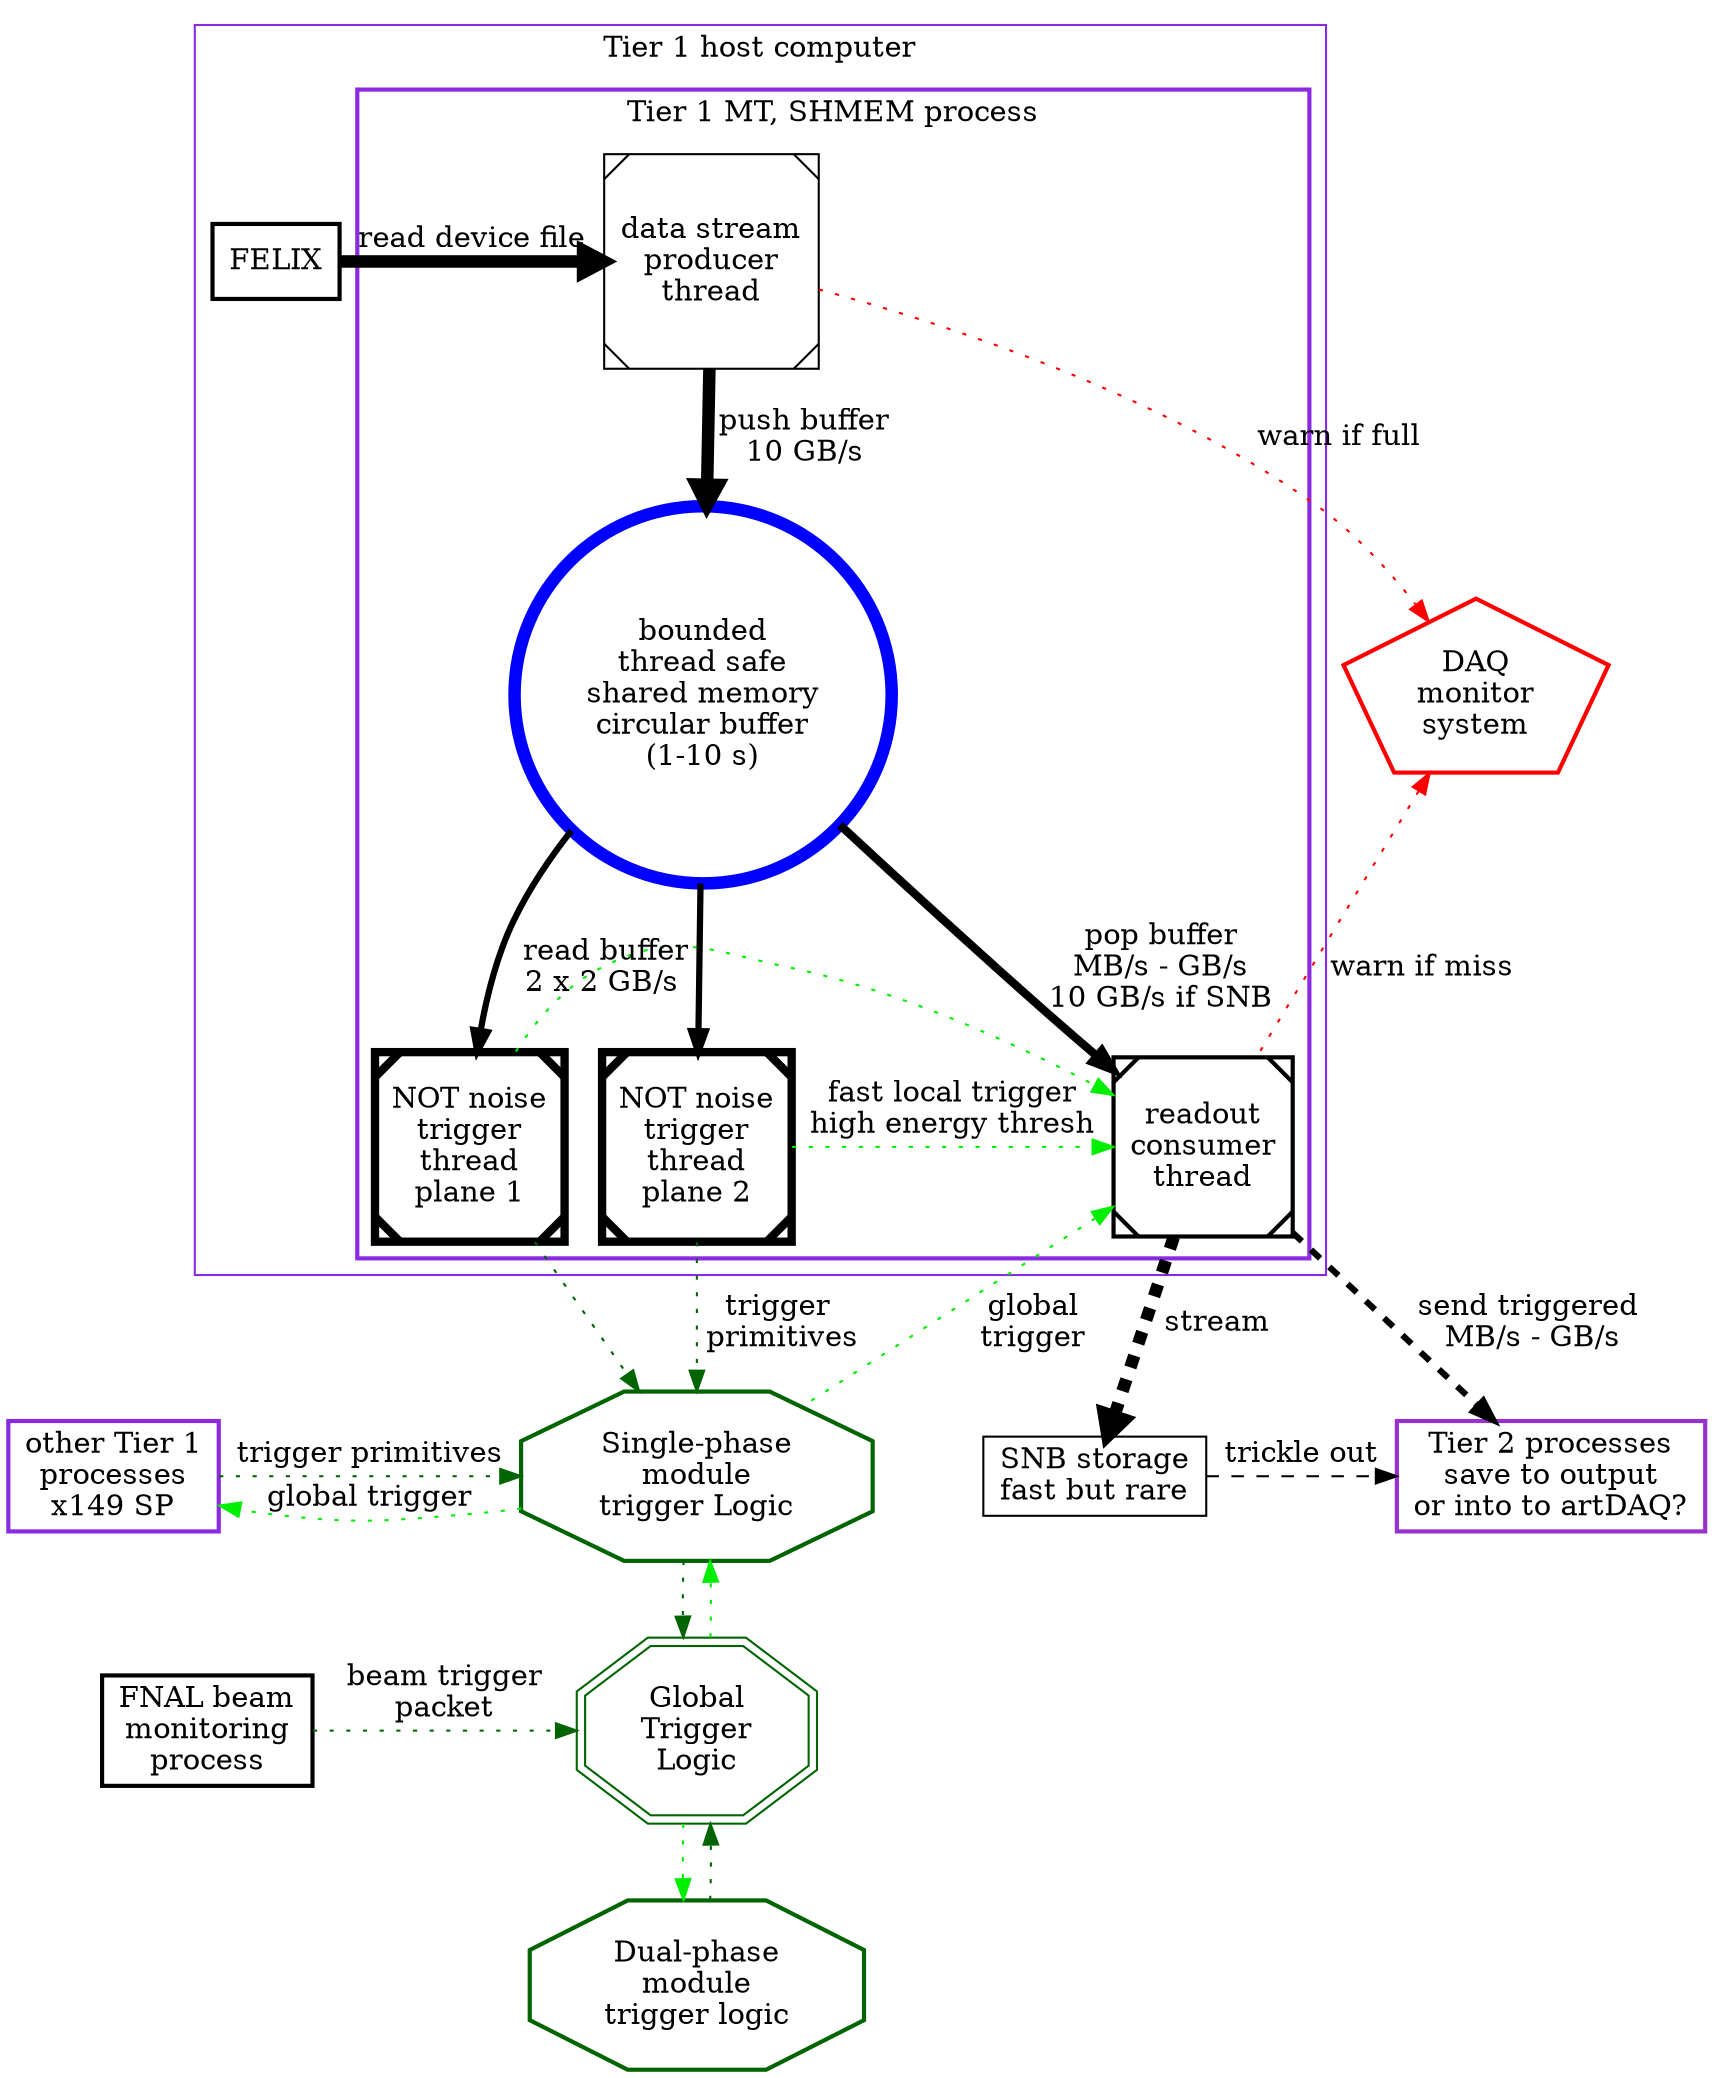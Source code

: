 digraph proc {
	node[shape=box];
	snb[label="SNB storage\nfast but rare"];
	subgraph cluster_host {
		felix[label="FELIX",penwidth=2];
		subgraph cluster_tier1 {
			apa[label="data stream\nproducer\nthread",shape=Msquare];
			proc1[label="NOT noise\ntrigger\nthread\nplane 1",shape=Msquare,penwidth=4];
			proc2[label="NOT noise\ntrigger\nthread\nplane 2",shape=Msquare,penwidth=4];
			readout[label="readout\nconsumer\nthread",shape=Msquare,penwidth=2];
			ring[label="bounded\nthread safe\nshared memory\ncircular buffer\n(1-10 s)",shape=circle,color=blue,penwidth=6];
			{rank=same;proc1, proc2,readout}
			label="Tier 1 MT, SHMEM process";
			color=blueviolet;
			penwidth=2;
		}
		label="Tier 1 host computer";
		color=blueviolet;
	}
	other[label="other Tier 1\nprocesses\nx149 SP",penwidth=2,color=blueviolet];
	beam[label="FNAL beam\nmonitoring\nprocess",penwidth=2];
	gtl[label="Global\nTrigger\nLogic",color=darkgreen,shape=doubleoctagon];
	dpmtl[label="Dual-phase\nmodule\ntrigger logic",shape=octagon,color=darkgreen,penwidth=2];
	
	trigger[label="Single-phase\nmodule\ntrigger Logic", shape=octagon,color=darkgreen,penwidth=2];
	{rank=same;other, trigger}
	{rank=same;beam, gtl}
	{rank=same;snb, output}

	monitor[label="DAQ\nmonitor\nsystem",shape=pentagon,color=red,penwidth=2];
	output[label="Tier 2 processes\nsave to output\nor into to artDAQ?", color=darkorchid,penwidth=2];

	felix->apa[penwidth=6,constraint=false,label="read device file"];
	apa->ring[label=" push buffer\n 10 GB/s\n",penwidth=6];
	apa->monitor[label="warn if full",style=dotted,color=red,constraint=false];
	ring->readout[label="pop buffer\nMB/s - GB/s\n10 GB/s if SNB",penwidth=4];
	ring->proc1[label=" read buffer\n2 x 2 GB/s",penwidth=3];
	ring->proc2[penwidth=3];
	proc1->trigger[style=dotted,color=darkgreen];
	proc2->trigger[label="trigger\n primitives",style=dotted,color=darkgreen];
	proc1->readout[style=dotted,color=green2];
	proc2->readout[label="fast local trigger\nhigh energy thresh",style=dotted,color=green2];
	readout->trigger[label="global\ntrigger",dir=back,style=dotted,color=green2];
	monitor->readout[label="warn if miss",style=dotted,color=red,dir=back];
	readout->output[label="send triggered\n MB/s - GB/s",penwidth=3,style=dashed];
	readout->snb[penwidth=6,style=dashed,label=" stream"];
	snb->output[style=dashed,label="trickle out"];
	other->trigger[label="trigger primitives",style=dotted,color=darkgreen];
	trigger->other[label="global trigger",style=dotted,color=green2];
	other->beam[style=invis];
	gtl->trigger[style=dotted,color=green2];
	trigger->gtl[style=dotted,color=darkgreen];
	beam->gtl[label="beam trigger\npacket",style=dotted,color=darkgreen];
	gtl->dpmtl[style=dotted,color=green2];
	dpmtl->gtl[style=dotted,color=darkgreen];
}